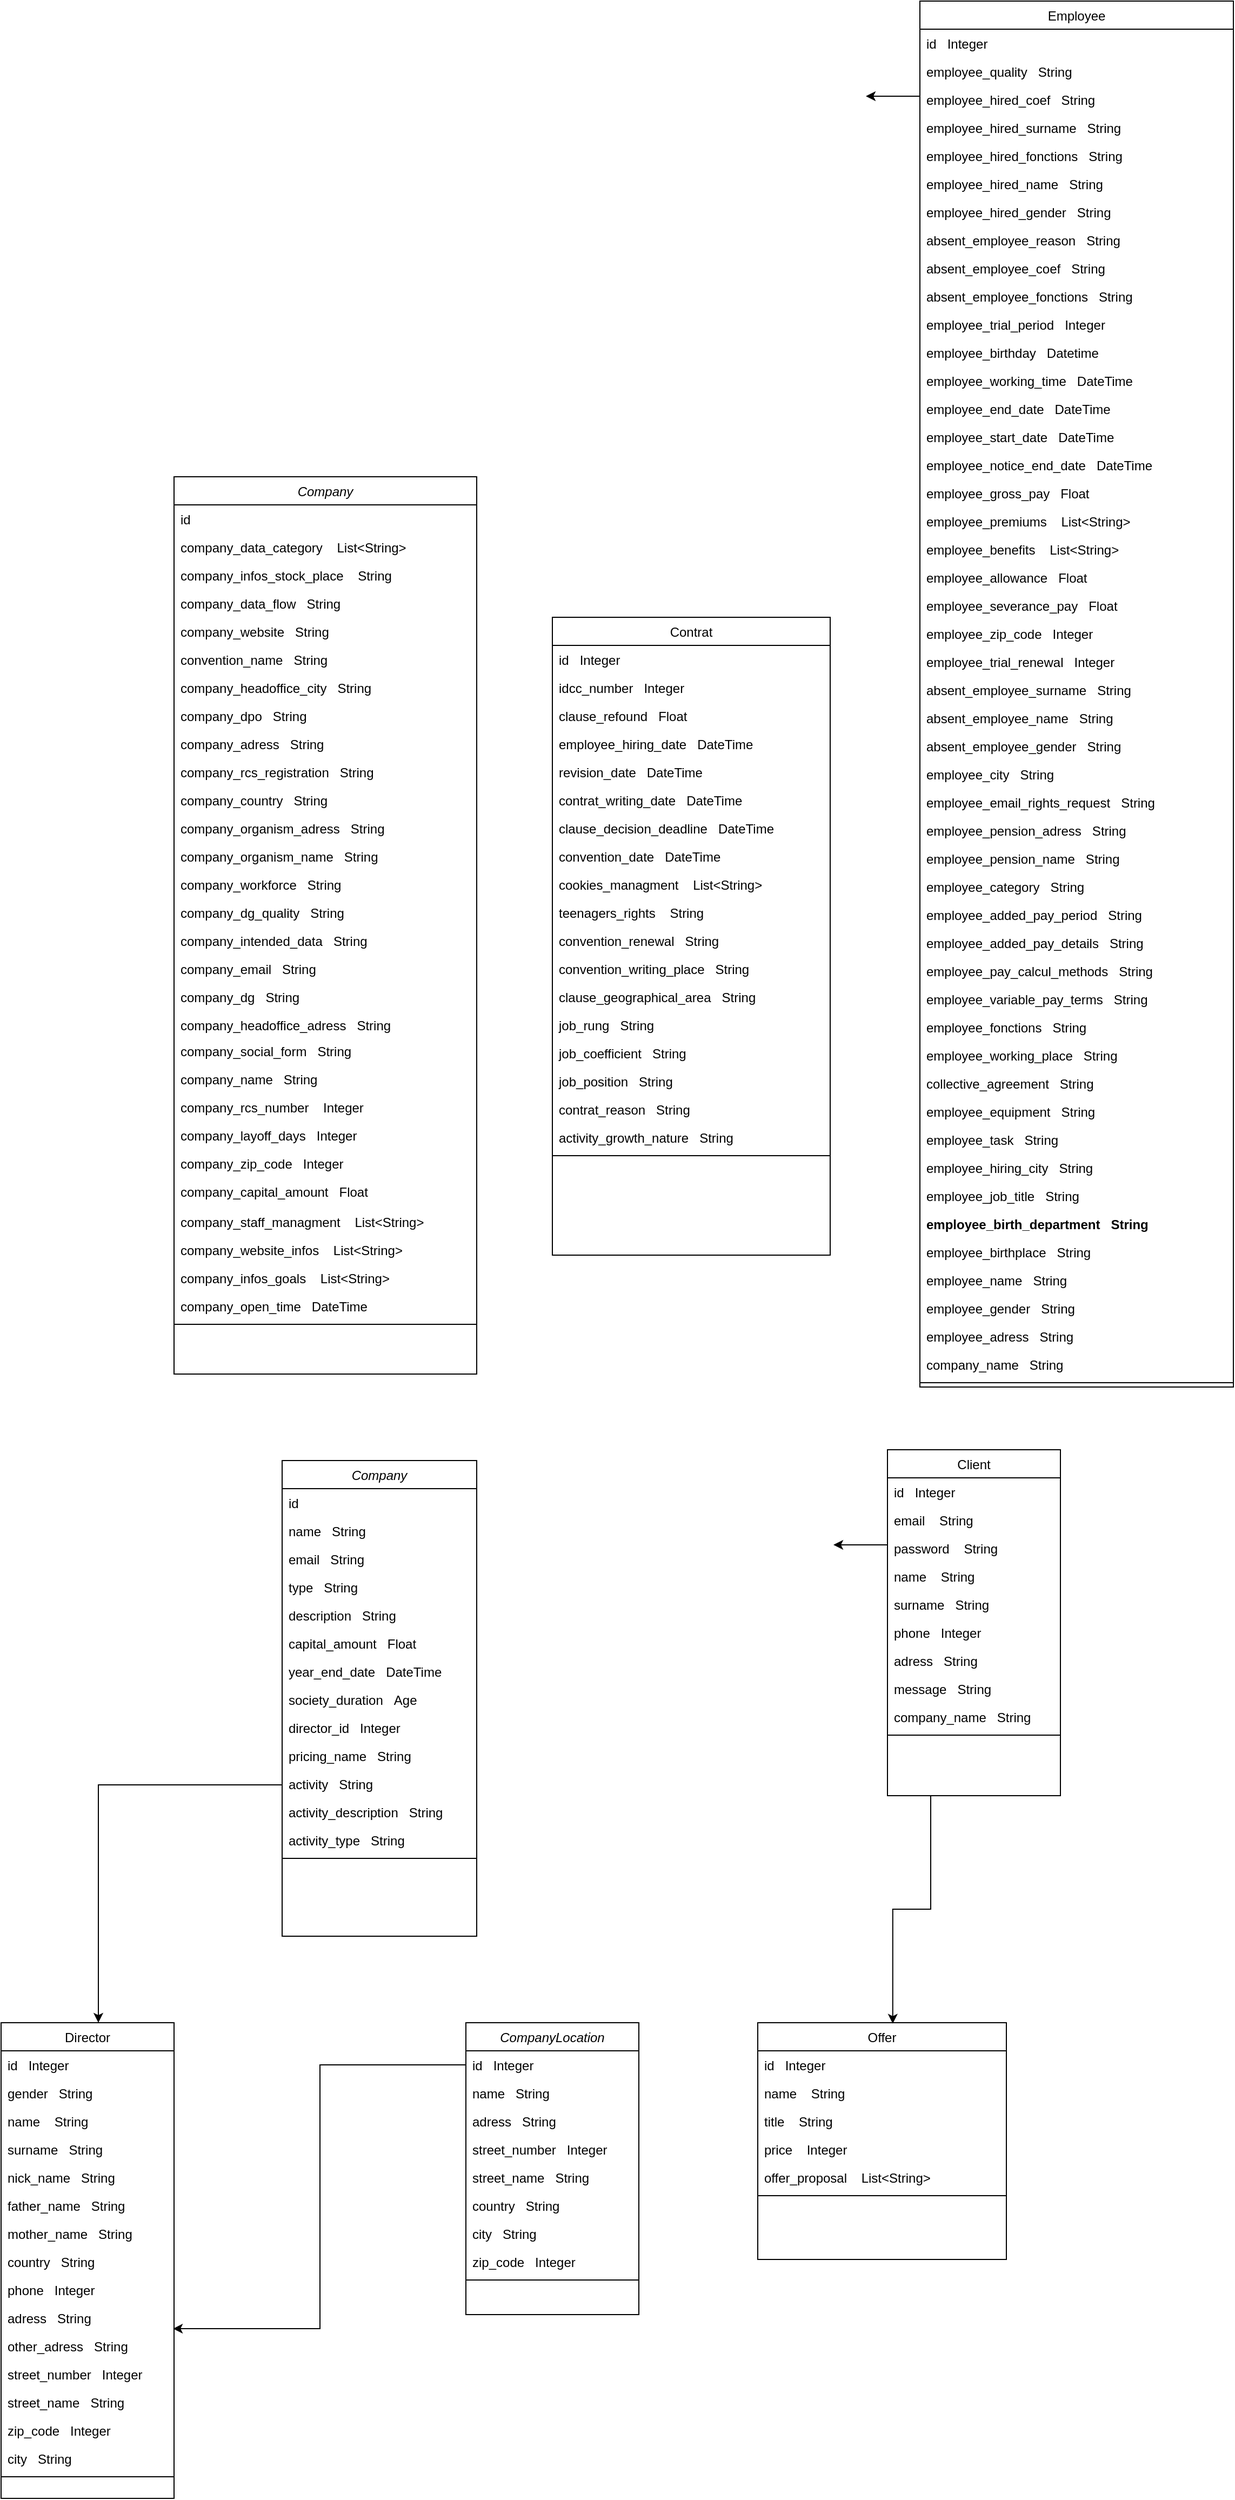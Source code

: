 <mxfile version="21.5.0" type="github">
  <diagram id="C5RBs43oDa-KdzZeNtuy" name="Page-1">
    <mxGraphModel dx="1195" dy="2921" grid="1" gridSize="10" guides="1" tooltips="1" connect="1" arrows="1" fold="1" page="1" pageScale="1" pageWidth="827" pageHeight="1169" math="0" shadow="0">
      <root>
        <mxCell id="WIyWlLk6GJQsqaUBKTNV-0" />
        <mxCell id="WIyWlLk6GJQsqaUBKTNV-1" parent="WIyWlLk6GJQsqaUBKTNV-0" />
        <mxCell id="Q6SaiGtCZaNp9TXGjLjc-2" style="edgeStyle=orthogonalEdgeStyle;rounded=0;orthogonalLoop=1;jettySize=auto;html=1;entryX=0.675;entryY=0;entryDx=0;entryDy=0;entryPerimeter=0;exitX=0;exitY=0.269;exitDx=0;exitDy=0;exitPerimeter=0;" edge="1" parent="WIyWlLk6GJQsqaUBKTNV-1" source="3_JIYGMOuchRpUuccZof-4">
          <mxGeometry relative="1" as="geometry">
            <mxPoint x="310" y="383" as="sourcePoint" />
            <mxPoint x="150" y="530" as="targetPoint" />
            <Array as="points">
              <mxPoint x="310" y="310" />
              <mxPoint x="151" y="310" />
            </Array>
          </mxGeometry>
        </mxCell>
        <mxCell id="zkfFHV4jXpPFQw0GAbJ--0" value="Company" style="swimlane;fontStyle=2;align=center;verticalAlign=top;childLayout=stackLayout;horizontal=1;startSize=26;horizontalStack=0;resizeParent=1;resizeLast=0;collapsible=1;marginBottom=0;rounded=0;shadow=0;strokeWidth=1;" parent="WIyWlLk6GJQsqaUBKTNV-1" vertex="1">
          <mxGeometry x="320" y="10" width="180" height="440" as="geometry">
            <mxRectangle x="230" y="140" width="160" height="26" as="alternateBounds" />
          </mxGeometry>
        </mxCell>
        <mxCell id="zkfFHV4jXpPFQw0GAbJ--1" value="id" style="text;align=left;verticalAlign=top;spacingLeft=4;spacingRight=4;overflow=hidden;rotatable=0;points=[[0,0.5],[1,0.5]];portConstraint=eastwest;" parent="zkfFHV4jXpPFQw0GAbJ--0" vertex="1">
          <mxGeometry y="26" width="180" height="26" as="geometry" />
        </mxCell>
        <mxCell id="3_JIYGMOuchRpUuccZof-3" value="name   String" style="text;align=left;verticalAlign=top;spacingLeft=4;spacingRight=4;overflow=hidden;rotatable=0;points=[[0,0.5],[1,0.5]];portConstraint=eastwest;" parent="zkfFHV4jXpPFQw0GAbJ--0" vertex="1">
          <mxGeometry y="52" width="180" height="26" as="geometry" />
        </mxCell>
        <mxCell id="zkfFHV4jXpPFQw0GAbJ--3" value="email   String" style="text;align=left;verticalAlign=top;spacingLeft=4;spacingRight=4;overflow=hidden;rotatable=0;points=[[0,0.5],[1,0.5]];portConstraint=eastwest;rounded=0;shadow=0;html=0;" parent="zkfFHV4jXpPFQw0GAbJ--0" vertex="1">
          <mxGeometry y="78" width="180" height="26" as="geometry" />
        </mxCell>
        <mxCell id="3_JIYGMOuchRpUuccZof-130" value="type   String" style="text;align=left;verticalAlign=top;spacingLeft=4;spacingRight=4;overflow=hidden;rotatable=0;points=[[0,0.5],[1,0.5]];portConstraint=eastwest;rounded=0;shadow=0;html=0;" parent="zkfFHV4jXpPFQw0GAbJ--0" vertex="1">
          <mxGeometry y="104" width="180" height="26" as="geometry" />
        </mxCell>
        <mxCell id="3_JIYGMOuchRpUuccZof-131" value="description   String" style="text;align=left;verticalAlign=top;spacingLeft=4;spacingRight=4;overflow=hidden;rotatable=0;points=[[0,0.5],[1,0.5]];portConstraint=eastwest;rounded=0;shadow=0;html=0;" parent="zkfFHV4jXpPFQw0GAbJ--0" vertex="1">
          <mxGeometry y="130" width="180" height="26" as="geometry" />
        </mxCell>
        <mxCell id="3_JIYGMOuchRpUuccZof-20" value="capital_amount   Float" style="text;align=left;verticalAlign=top;spacingLeft=4;spacingRight=4;overflow=hidden;rotatable=0;points=[[0,0.5],[1,0.5]];portConstraint=eastwest;rounded=0;shadow=0;html=0;" parent="zkfFHV4jXpPFQw0GAbJ--0" vertex="1">
          <mxGeometry y="156" width="180" height="26" as="geometry" />
        </mxCell>
        <mxCell id="3_JIYGMOuchRpUuccZof-90" value="year_end_date   DateTime" style="text;align=left;verticalAlign=top;spacingLeft=4;spacingRight=4;overflow=hidden;rotatable=0;points=[[0,0.5],[1,0.5]];portConstraint=eastwest;rounded=0;shadow=0;html=0;" parent="zkfFHV4jXpPFQw0GAbJ--0" vertex="1">
          <mxGeometry y="182" width="180" height="26" as="geometry" />
        </mxCell>
        <mxCell id="3_JIYGMOuchRpUuccZof-138" value="society_duration   Age" style="text;align=left;verticalAlign=top;spacingLeft=4;spacingRight=4;overflow=hidden;rotatable=0;points=[[0,0.5],[1,0.5]];portConstraint=eastwest;rounded=0;shadow=0;html=0;" parent="zkfFHV4jXpPFQw0GAbJ--0" vertex="1">
          <mxGeometry y="208" width="180" height="26" as="geometry" />
        </mxCell>
        <mxCell id="3_JIYGMOuchRpUuccZof-91" value="director_id   Integer" style="text;align=left;verticalAlign=top;spacingLeft=4;spacingRight=4;overflow=hidden;rotatable=0;points=[[0,0.5],[1,0.5]];portConstraint=eastwest;rounded=0;shadow=0;html=0;" parent="zkfFHV4jXpPFQw0GAbJ--0" vertex="1">
          <mxGeometry y="234" width="180" height="26" as="geometry" />
        </mxCell>
        <mxCell id="3_JIYGMOuchRpUuccZof-140" value="pricing_name   String" style="text;align=left;verticalAlign=top;spacingLeft=4;spacingRight=4;overflow=hidden;rotatable=0;points=[[0,0.5],[1,0.5]];portConstraint=eastwest;rounded=0;shadow=0;html=0;" parent="zkfFHV4jXpPFQw0GAbJ--0" vertex="1">
          <mxGeometry y="260" width="180" height="26" as="geometry" />
        </mxCell>
        <mxCell id="zkfFHV4jXpPFQw0GAbJ--2" value="activity   String" style="text;align=left;verticalAlign=top;spacingLeft=4;spacingRight=4;overflow=hidden;rotatable=0;points=[[0,0.5],[1,0.5]];portConstraint=eastwest;rounded=0;shadow=0;html=0;" parent="zkfFHV4jXpPFQw0GAbJ--0" vertex="1">
          <mxGeometry y="286" width="180" height="26" as="geometry" />
        </mxCell>
        <mxCell id="3_JIYGMOuchRpUuccZof-5" value="activity_description   String" style="text;align=left;verticalAlign=top;spacingLeft=4;spacingRight=4;overflow=hidden;rotatable=0;points=[[0,0.5],[1,0.5]];portConstraint=eastwest;rounded=0;shadow=0;html=0;" parent="zkfFHV4jXpPFQw0GAbJ--0" vertex="1">
          <mxGeometry y="312" width="180" height="26" as="geometry" />
        </mxCell>
        <mxCell id="3_JIYGMOuchRpUuccZof-4" value="activity_type   String" style="text;align=left;verticalAlign=top;spacingLeft=4;spacingRight=4;overflow=hidden;rotatable=0;points=[[0,0.5],[1,0.5]];portConstraint=eastwest;rounded=0;shadow=0;html=0;" parent="zkfFHV4jXpPFQw0GAbJ--0" vertex="1">
          <mxGeometry y="338" width="180" height="26" as="geometry" />
        </mxCell>
        <mxCell id="zkfFHV4jXpPFQw0GAbJ--4" value="" style="line;html=1;strokeWidth=1;align=left;verticalAlign=middle;spacingTop=-1;spacingLeft=3;spacingRight=3;rotatable=0;labelPosition=right;points=[];portConstraint=eastwest;" parent="zkfFHV4jXpPFQw0GAbJ--0" vertex="1">
          <mxGeometry y="364" width="180" height="8" as="geometry" />
        </mxCell>
        <mxCell id="zkfFHV4jXpPFQw0GAbJ--6" value="Director" style="swimlane;fontStyle=0;align=center;verticalAlign=top;childLayout=stackLayout;horizontal=1;startSize=26;horizontalStack=0;resizeParent=1;resizeLast=0;collapsible=1;marginBottom=0;rounded=0;shadow=0;strokeWidth=1;" parent="WIyWlLk6GJQsqaUBKTNV-1" vertex="1">
          <mxGeometry x="60" y="530" width="160" height="440" as="geometry">
            <mxRectangle x="130" y="380" width="160" height="26" as="alternateBounds" />
          </mxGeometry>
        </mxCell>
        <mxCell id="zkfFHV4jXpPFQw0GAbJ--7" value="id   Integer" style="text;align=left;verticalAlign=top;spacingLeft=4;spacingRight=4;overflow=hidden;rotatable=0;points=[[0,0.5],[1,0.5]];portConstraint=eastwest;" parent="zkfFHV4jXpPFQw0GAbJ--6" vertex="1">
          <mxGeometry y="26" width="160" height="26" as="geometry" />
        </mxCell>
        <mxCell id="3_JIYGMOuchRpUuccZof-53" value="gender   String" style="text;align=left;verticalAlign=top;spacingLeft=4;spacingRight=4;overflow=hidden;rotatable=0;points=[[0,0.5],[1,0.5]];portConstraint=eastwest;" parent="zkfFHV4jXpPFQw0GAbJ--6" vertex="1">
          <mxGeometry y="52" width="160" height="26" as="geometry" />
        </mxCell>
        <mxCell id="zkfFHV4jXpPFQw0GAbJ--8" value="name    String" style="text;align=left;verticalAlign=top;spacingLeft=4;spacingRight=4;overflow=hidden;rotatable=0;points=[[0,0.5],[1,0.5]];portConstraint=eastwest;rounded=0;shadow=0;html=0;" parent="zkfFHV4jXpPFQw0GAbJ--6" vertex="1">
          <mxGeometry y="78" width="160" height="26" as="geometry" />
        </mxCell>
        <mxCell id="3_JIYGMOuchRpUuccZof-8" value="surname   String" style="text;align=left;verticalAlign=top;spacingLeft=4;spacingRight=4;overflow=hidden;rotatable=0;points=[[0,0.5],[1,0.5]];portConstraint=eastwest;rounded=0;shadow=0;html=0;" parent="zkfFHV4jXpPFQw0GAbJ--6" vertex="1">
          <mxGeometry y="104" width="160" height="26" as="geometry" />
        </mxCell>
        <mxCell id="3_JIYGMOuchRpUuccZof-9" value="nick_name   String" style="text;align=left;verticalAlign=top;spacingLeft=4;spacingRight=4;overflow=hidden;rotatable=0;points=[[0,0.5],[1,0.5]];portConstraint=eastwest;rounded=0;shadow=0;html=0;" parent="zkfFHV4jXpPFQw0GAbJ--6" vertex="1">
          <mxGeometry y="130" width="160" height="26" as="geometry" />
        </mxCell>
        <mxCell id="3_JIYGMOuchRpUuccZof-10" value="father_name   String" style="text;align=left;verticalAlign=top;spacingLeft=4;spacingRight=4;overflow=hidden;rotatable=0;points=[[0,0.5],[1,0.5]];portConstraint=eastwest;rounded=0;shadow=0;html=0;" parent="zkfFHV4jXpPFQw0GAbJ--6" vertex="1">
          <mxGeometry y="156" width="160" height="26" as="geometry" />
        </mxCell>
        <mxCell id="3_JIYGMOuchRpUuccZof-11" value="mother_name   String" style="text;align=left;verticalAlign=top;spacingLeft=4;spacingRight=4;overflow=hidden;rotatable=0;points=[[0,0.5],[1,0.5]];portConstraint=eastwest;rounded=0;shadow=0;html=0;" parent="zkfFHV4jXpPFQw0GAbJ--6" vertex="1">
          <mxGeometry y="182" width="160" height="26" as="geometry" />
        </mxCell>
        <mxCell id="3_JIYGMOuchRpUuccZof-13" value="country   String" style="text;align=left;verticalAlign=top;spacingLeft=4;spacingRight=4;overflow=hidden;rotatable=0;points=[[0,0.5],[1,0.5]];portConstraint=eastwest;rounded=0;shadow=0;html=0;" parent="zkfFHV4jXpPFQw0GAbJ--6" vertex="1">
          <mxGeometry y="208" width="160" height="26" as="geometry" />
        </mxCell>
        <mxCell id="3_JIYGMOuchRpUuccZof-109" value="phone   Integer" style="text;align=left;verticalAlign=top;spacingLeft=4;spacingRight=4;overflow=hidden;rotatable=0;points=[[0,0.5],[1,0.5]];portConstraint=eastwest;rounded=0;shadow=0;html=0;" parent="zkfFHV4jXpPFQw0GAbJ--6" vertex="1">
          <mxGeometry y="234" width="160" height="26" as="geometry" />
        </mxCell>
        <mxCell id="3_JIYGMOuchRpUuccZof-14" value="adress   String" style="text;align=left;verticalAlign=top;spacingLeft=4;spacingRight=4;overflow=hidden;rotatable=0;points=[[0,0.5],[1,0.5]];portConstraint=eastwest;rounded=0;shadow=0;html=0;" parent="zkfFHV4jXpPFQw0GAbJ--6" vertex="1">
          <mxGeometry y="260" width="160" height="26" as="geometry" />
        </mxCell>
        <mxCell id="3_JIYGMOuchRpUuccZof-15" value="other_adress   String" style="text;align=left;verticalAlign=top;spacingLeft=4;spacingRight=4;overflow=hidden;rotatable=0;points=[[0,0.5],[1,0.5]];portConstraint=eastwest;rounded=0;shadow=0;html=0;" parent="zkfFHV4jXpPFQw0GAbJ--6" vertex="1">
          <mxGeometry y="286" width="160" height="26" as="geometry" />
        </mxCell>
        <mxCell id="3_JIYGMOuchRpUuccZof-16" value="street_number   Integer" style="text;align=left;verticalAlign=top;spacingLeft=4;spacingRight=4;overflow=hidden;rotatable=0;points=[[0,0.5],[1,0.5]];portConstraint=eastwest;rounded=0;shadow=0;html=0;" parent="zkfFHV4jXpPFQw0GAbJ--6" vertex="1">
          <mxGeometry y="312" width="160" height="26" as="geometry" />
        </mxCell>
        <mxCell id="3_JIYGMOuchRpUuccZof-18" value="street_name   String" style="text;align=left;verticalAlign=top;spacingLeft=4;spacingRight=4;overflow=hidden;rotatable=0;points=[[0,0.5],[1,0.5]];portConstraint=eastwest;rounded=0;shadow=0;html=0;" parent="zkfFHV4jXpPFQw0GAbJ--6" vertex="1">
          <mxGeometry y="338" width="160" height="26" as="geometry" />
        </mxCell>
        <mxCell id="3_JIYGMOuchRpUuccZof-19" value="zip_code   Integer" style="text;align=left;verticalAlign=top;spacingLeft=4;spacingRight=4;overflow=hidden;rotatable=0;points=[[0,0.5],[1,0.5]];portConstraint=eastwest;rounded=0;shadow=0;html=0;" parent="zkfFHV4jXpPFQw0GAbJ--6" vertex="1">
          <mxGeometry y="364" width="160" height="26" as="geometry" />
        </mxCell>
        <mxCell id="3_JIYGMOuchRpUuccZof-17" value="city   String" style="text;align=left;verticalAlign=top;spacingLeft=4;spacingRight=4;overflow=hidden;rotatable=0;points=[[0,0.5],[1,0.5]];portConstraint=eastwest;rounded=0;shadow=0;html=0;" parent="zkfFHV4jXpPFQw0GAbJ--6" vertex="1">
          <mxGeometry y="390" width="160" height="26" as="geometry" />
        </mxCell>
        <mxCell id="zkfFHV4jXpPFQw0GAbJ--9" value="" style="line;html=1;strokeWidth=1;align=left;verticalAlign=middle;spacingTop=-1;spacingLeft=3;spacingRight=3;rotatable=0;labelPosition=right;points=[];portConstraint=eastwest;" parent="zkfFHV4jXpPFQw0GAbJ--6" vertex="1">
          <mxGeometry y="416" width="160" height="8" as="geometry" />
        </mxCell>
        <mxCell id="3_JIYGMOuchRpUuccZof-56" value="CompanyLocation" style="swimlane;fontStyle=2;align=center;verticalAlign=top;childLayout=stackLayout;horizontal=1;startSize=26;horizontalStack=0;resizeParent=1;resizeLast=0;collapsible=1;marginBottom=0;rounded=0;shadow=0;strokeWidth=1;" parent="WIyWlLk6GJQsqaUBKTNV-1" vertex="1">
          <mxGeometry x="490" y="530" width="160" height="270" as="geometry">
            <mxRectangle x="230" y="140" width="160" height="26" as="alternateBounds" />
          </mxGeometry>
        </mxCell>
        <mxCell id="3_JIYGMOuchRpUuccZof-57" value="id   Integer" style="text;align=left;verticalAlign=top;spacingLeft=4;spacingRight=4;overflow=hidden;rotatable=0;points=[[0,0.5],[1,0.5]];portConstraint=eastwest;" parent="3_JIYGMOuchRpUuccZof-56" vertex="1">
          <mxGeometry y="26" width="160" height="26" as="geometry" />
        </mxCell>
        <mxCell id="3_JIYGMOuchRpUuccZof-58" value="name   String" style="text;align=left;verticalAlign=top;spacingLeft=4;spacingRight=4;overflow=hidden;rotatable=0;points=[[0,0.5],[1,0.5]];portConstraint=eastwest;" parent="3_JIYGMOuchRpUuccZof-56" vertex="1">
          <mxGeometry y="52" width="160" height="26" as="geometry" />
        </mxCell>
        <mxCell id="3_JIYGMOuchRpUuccZof-59" value="adress   String" style="text;align=left;verticalAlign=top;spacingLeft=4;spacingRight=4;overflow=hidden;rotatable=0;points=[[0,0.5],[1,0.5]];portConstraint=eastwest;rounded=0;shadow=0;html=0;" parent="3_JIYGMOuchRpUuccZof-56" vertex="1">
          <mxGeometry y="78" width="160" height="26" as="geometry" />
        </mxCell>
        <mxCell id="3_JIYGMOuchRpUuccZof-84" value="street_number   Integer" style="text;align=left;verticalAlign=top;spacingLeft=4;spacingRight=4;overflow=hidden;rotatable=0;points=[[0,0.5],[1,0.5]];portConstraint=eastwest;rounded=0;shadow=0;html=0;" parent="3_JIYGMOuchRpUuccZof-56" vertex="1">
          <mxGeometry y="104" width="160" height="26" as="geometry" />
        </mxCell>
        <mxCell id="3_JIYGMOuchRpUuccZof-85" value="street_name   String" style="text;align=left;verticalAlign=top;spacingLeft=4;spacingRight=4;overflow=hidden;rotatable=0;points=[[0,0.5],[1,0.5]];portConstraint=eastwest;rounded=0;shadow=0;html=0;" parent="3_JIYGMOuchRpUuccZof-56" vertex="1">
          <mxGeometry y="130" width="160" height="26" as="geometry" />
        </mxCell>
        <mxCell id="3_JIYGMOuchRpUuccZof-82" value="country   String" style="text;align=left;verticalAlign=top;spacingLeft=4;spacingRight=4;overflow=hidden;rotatable=0;points=[[0,0.5],[1,0.5]];portConstraint=eastwest;" parent="3_JIYGMOuchRpUuccZof-56" vertex="1">
          <mxGeometry y="156" width="160" height="26" as="geometry" />
        </mxCell>
        <mxCell id="3_JIYGMOuchRpUuccZof-87" value="city   String" style="text;align=left;verticalAlign=top;spacingLeft=4;spacingRight=4;overflow=hidden;rotatable=0;points=[[0,0.5],[1,0.5]];portConstraint=eastwest;" parent="3_JIYGMOuchRpUuccZof-56" vertex="1">
          <mxGeometry y="182" width="160" height="26" as="geometry" />
        </mxCell>
        <mxCell id="3_JIYGMOuchRpUuccZof-86" value="zip_code   Integer" style="text;align=left;verticalAlign=top;spacingLeft=4;spacingRight=4;overflow=hidden;rotatable=0;points=[[0,0.5],[1,0.5]];portConstraint=eastwest;rounded=0;shadow=0;html=0;" parent="3_JIYGMOuchRpUuccZof-56" vertex="1">
          <mxGeometry y="208" width="160" height="26" as="geometry" />
        </mxCell>
        <mxCell id="3_JIYGMOuchRpUuccZof-60" value="" style="line;html=1;strokeWidth=1;align=left;verticalAlign=middle;spacingTop=-1;spacingLeft=3;spacingRight=3;rotatable=0;labelPosition=right;points=[];portConstraint=eastwest;" parent="3_JIYGMOuchRpUuccZof-56" vertex="1">
          <mxGeometry y="234" width="160" height="8" as="geometry" />
        </mxCell>
        <mxCell id="3_JIYGMOuchRpUuccZof-92" value="Offer" style="swimlane;fontStyle=0;align=center;verticalAlign=top;childLayout=stackLayout;horizontal=1;startSize=26;horizontalStack=0;resizeParent=1;resizeLast=0;collapsible=1;marginBottom=0;rounded=0;shadow=0;strokeWidth=1;" parent="WIyWlLk6GJQsqaUBKTNV-1" vertex="1">
          <mxGeometry x="760" y="530" width="230" height="219" as="geometry">
            <mxRectangle x="630" y="30" width="160" height="26" as="alternateBounds" />
          </mxGeometry>
        </mxCell>
        <mxCell id="3_JIYGMOuchRpUuccZof-93" value="id   Integer" style="text;align=left;verticalAlign=top;spacingLeft=4;spacingRight=4;overflow=hidden;rotatable=0;points=[[0,0.5],[1,0.5]];portConstraint=eastwest;" parent="3_JIYGMOuchRpUuccZof-92" vertex="1">
          <mxGeometry y="26" width="230" height="26" as="geometry" />
        </mxCell>
        <mxCell id="3_JIYGMOuchRpUuccZof-129" value="name    String" style="text;align=left;verticalAlign=top;spacingLeft=4;spacingRight=4;overflow=hidden;rotatable=0;points=[[0,0.5],[1,0.5]];portConstraint=eastwest;rounded=0;shadow=0;html=0;" parent="3_JIYGMOuchRpUuccZof-92" vertex="1">
          <mxGeometry y="52" width="230" height="26" as="geometry" />
        </mxCell>
        <mxCell id="3_JIYGMOuchRpUuccZof-94" value="title    String" style="text;align=left;verticalAlign=top;spacingLeft=4;spacingRight=4;overflow=hidden;rotatable=0;points=[[0,0.5],[1,0.5]];portConstraint=eastwest;rounded=0;shadow=0;html=0;" parent="3_JIYGMOuchRpUuccZof-92" vertex="1">
          <mxGeometry y="78" width="230" height="26" as="geometry" />
        </mxCell>
        <mxCell id="3_JIYGMOuchRpUuccZof-95" value="price    Integer" style="text;align=left;verticalAlign=top;spacingLeft=4;spacingRight=4;overflow=hidden;rotatable=0;points=[[0,0.5],[1,0.5]];portConstraint=eastwest;rounded=0;shadow=0;html=0;" parent="3_JIYGMOuchRpUuccZof-92" vertex="1">
          <mxGeometry y="104" width="230" height="26" as="geometry" />
        </mxCell>
        <mxCell id="3_JIYGMOuchRpUuccZof-96" value="offer_proposal    List&lt;String&gt;" style="text;align=left;verticalAlign=top;spacingLeft=4;spacingRight=4;overflow=hidden;rotatable=0;points=[[0,0.5],[1,0.5]];portConstraint=eastwest;rounded=0;shadow=0;html=0;" parent="3_JIYGMOuchRpUuccZof-92" vertex="1">
          <mxGeometry y="130" width="230" height="26" as="geometry" />
        </mxCell>
        <mxCell id="3_JIYGMOuchRpUuccZof-97" value="" style="line;html=1;strokeWidth=1;align=left;verticalAlign=middle;spacingTop=-1;spacingLeft=3;spacingRight=3;rotatable=0;labelPosition=right;points=[];portConstraint=eastwest;" parent="3_JIYGMOuchRpUuccZof-92" vertex="1">
          <mxGeometry y="156" width="230" height="8" as="geometry" />
        </mxCell>
        <mxCell id="Q6SaiGtCZaNp9TXGjLjc-1" style="edgeStyle=orthogonalEdgeStyle;rounded=0;orthogonalLoop=1;jettySize=auto;html=1;exitX=0.25;exitY=1;exitDx=0;exitDy=0;entryX=0.543;entryY=0.004;entryDx=0;entryDy=0;entryPerimeter=0;" edge="1" parent="WIyWlLk6GJQsqaUBKTNV-1" source="3_JIYGMOuchRpUuccZof-100" target="3_JIYGMOuchRpUuccZof-92">
          <mxGeometry relative="1" as="geometry" />
        </mxCell>
        <mxCell id="3_JIYGMOuchRpUuccZof-100" value="Client" style="swimlane;fontStyle=0;align=center;verticalAlign=top;childLayout=stackLayout;horizontal=1;startSize=26;horizontalStack=0;resizeParent=1;resizeLast=0;collapsible=1;marginBottom=0;rounded=0;shadow=0;strokeWidth=1;" parent="WIyWlLk6GJQsqaUBKTNV-1" vertex="1">
          <mxGeometry x="880" width="160" height="320" as="geometry">
            <mxRectangle x="630" y="30" width="160" height="26" as="alternateBounds" />
          </mxGeometry>
        </mxCell>
        <mxCell id="3_JIYGMOuchRpUuccZof-101" value="id   Integer" style="text;align=left;verticalAlign=top;spacingLeft=4;spacingRight=4;overflow=hidden;rotatable=0;points=[[0,0.5],[1,0.5]];portConstraint=eastwest;" parent="3_JIYGMOuchRpUuccZof-100" vertex="1">
          <mxGeometry y="26" width="160" height="26" as="geometry" />
        </mxCell>
        <mxCell id="3_JIYGMOuchRpUuccZof-103" value="email    String" style="text;align=left;verticalAlign=top;spacingLeft=4;spacingRight=4;overflow=hidden;rotatable=0;points=[[0,0.5],[1,0.5]];portConstraint=eastwest;rounded=0;shadow=0;html=0;" parent="3_JIYGMOuchRpUuccZof-100" vertex="1">
          <mxGeometry y="52" width="160" height="26" as="geometry" />
        </mxCell>
        <mxCell id="3_JIYGMOuchRpUuccZof-127" style="edgeStyle=orthogonalEdgeStyle;rounded=0;orthogonalLoop=1;jettySize=auto;html=1;exitX=0;exitY=0.5;exitDx=0;exitDy=0;entryX=1;entryY=0.5;entryDx=0;entryDy=0;" parent="3_JIYGMOuchRpUuccZof-100" edge="1">
          <mxGeometry relative="1" as="geometry">
            <mxPoint y="85" as="sourcePoint" />
            <mxPoint x="-50" y="88" as="targetPoint" />
            <Array as="points">
              <mxPoint y="88" />
            </Array>
          </mxGeometry>
        </mxCell>
        <mxCell id="3_JIYGMOuchRpUuccZof-102" value="password    String" style="text;align=left;verticalAlign=top;spacingLeft=4;spacingRight=4;overflow=hidden;rotatable=0;points=[[0,0.5],[1,0.5]];portConstraint=eastwest;rounded=0;shadow=0;html=0;" parent="3_JIYGMOuchRpUuccZof-100" vertex="1">
          <mxGeometry y="78" width="160" height="26" as="geometry" />
        </mxCell>
        <mxCell id="3_JIYGMOuchRpUuccZof-110" value="name    String" style="text;align=left;verticalAlign=top;spacingLeft=4;spacingRight=4;overflow=hidden;rotatable=0;points=[[0,0.5],[1,0.5]];portConstraint=eastwest;rounded=0;shadow=0;html=0;" parent="3_JIYGMOuchRpUuccZof-100" vertex="1">
          <mxGeometry y="104" width="160" height="26" as="geometry" />
        </mxCell>
        <mxCell id="3_JIYGMOuchRpUuccZof-116" value="surname   String" style="text;align=left;verticalAlign=top;spacingLeft=4;spacingRight=4;overflow=hidden;rotatable=0;points=[[0,0.5],[1,0.5]];portConstraint=eastwest;rounded=0;shadow=0;html=0;" parent="3_JIYGMOuchRpUuccZof-100" vertex="1">
          <mxGeometry y="130" width="160" height="26" as="geometry" />
        </mxCell>
        <mxCell id="3_JIYGMOuchRpUuccZof-112" value="phone   Integer" style="text;align=left;verticalAlign=top;spacingLeft=4;spacingRight=4;overflow=hidden;rotatable=0;points=[[0,0.5],[1,0.5]];portConstraint=eastwest;rounded=0;shadow=0;html=0;" parent="3_JIYGMOuchRpUuccZof-100" vertex="1">
          <mxGeometry y="156" width="160" height="26" as="geometry" />
        </mxCell>
        <mxCell id="3_JIYGMOuchRpUuccZof-113" value="adress   String" style="text;align=left;verticalAlign=top;spacingLeft=4;spacingRight=4;overflow=hidden;rotatable=0;points=[[0,0.5],[1,0.5]];portConstraint=eastwest;rounded=0;shadow=0;html=0;" parent="3_JIYGMOuchRpUuccZof-100" vertex="1">
          <mxGeometry y="182" width="160" height="26" as="geometry" />
        </mxCell>
        <mxCell id="3_JIYGMOuchRpUuccZof-115" value="message   String" style="text;align=left;verticalAlign=top;spacingLeft=4;spacingRight=4;overflow=hidden;rotatable=0;points=[[0,0.5],[1,0.5]];portConstraint=eastwest;rounded=0;shadow=0;html=0;" parent="3_JIYGMOuchRpUuccZof-100" vertex="1">
          <mxGeometry y="208" width="160" height="26" as="geometry" />
        </mxCell>
        <mxCell id="3_JIYGMOuchRpUuccZof-114" value="company_name   String" style="text;align=left;verticalAlign=top;spacingLeft=4;spacingRight=4;overflow=hidden;rotatable=0;points=[[0,0.5],[1,0.5]];portConstraint=eastwest;rounded=0;shadow=0;html=0;" parent="3_JIYGMOuchRpUuccZof-100" vertex="1">
          <mxGeometry y="234" width="160" height="26" as="geometry" />
        </mxCell>
        <mxCell id="3_JIYGMOuchRpUuccZof-105" value="" style="line;html=1;strokeWidth=1;align=left;verticalAlign=middle;spacingTop=-1;spacingLeft=3;spacingRight=3;rotatable=0;labelPosition=right;points=[];portConstraint=eastwest;" parent="3_JIYGMOuchRpUuccZof-100" vertex="1">
          <mxGeometry y="260" width="160" height="8" as="geometry" />
        </mxCell>
        <mxCell id="3_JIYGMOuchRpUuccZof-132" value="Contrat" style="swimlane;fontStyle=0;align=center;verticalAlign=top;childLayout=stackLayout;horizontal=1;startSize=26;horizontalStack=0;resizeParent=1;resizeLast=0;collapsible=1;marginBottom=0;rounded=0;shadow=0;strokeWidth=1;" parent="WIyWlLk6GJQsqaUBKTNV-1" vertex="1">
          <mxGeometry x="570" y="-770" width="257" height="590" as="geometry">
            <mxRectangle x="630" y="30" width="160" height="26" as="alternateBounds" />
          </mxGeometry>
        </mxCell>
        <mxCell id="3_JIYGMOuchRpUuccZof-133" value="id   Integer" style="text;align=left;verticalAlign=top;spacingLeft=4;spacingRight=4;overflow=hidden;rotatable=0;points=[[0,0.5],[1,0.5]];portConstraint=eastwest;" parent="3_JIYGMOuchRpUuccZof-132" vertex="1">
          <mxGeometry y="26" width="257" height="26" as="geometry" />
        </mxCell>
        <mxCell id="3_JIYGMOuchRpUuccZof-166" value="idcc_number   Integer" style="text;align=left;verticalAlign=top;spacingLeft=4;spacingRight=4;overflow=hidden;rotatable=0;points=[[0,0.5],[1,0.5]];portConstraint=eastwest;rounded=0;shadow=0;html=0;" parent="3_JIYGMOuchRpUuccZof-132" vertex="1">
          <mxGeometry y="52" width="257" height="26" as="geometry" />
        </mxCell>
        <mxCell id="3_JIYGMOuchRpUuccZof-212" value="clause_refound   Float" style="text;align=left;verticalAlign=top;spacingLeft=4;spacingRight=4;overflow=hidden;rotatable=0;points=[[0,0.5],[1,0.5]];portConstraint=eastwest;rounded=0;shadow=0;html=0;" parent="3_JIYGMOuchRpUuccZof-132" vertex="1">
          <mxGeometry y="78" width="257" height="26" as="geometry" />
        </mxCell>
        <mxCell id="3_JIYGMOuchRpUuccZof-170" value="employee_hiring_date   DateTime&#xa;    &#xa;" style="text;align=left;verticalAlign=top;spacingLeft=4;spacingRight=4;overflow=hidden;rotatable=0;points=[[0,0.5],[1,0.5]];portConstraint=eastwest;rounded=0;shadow=0;html=0;" parent="3_JIYGMOuchRpUuccZof-132" vertex="1">
          <mxGeometry y="104" width="257" height="26" as="geometry" />
        </mxCell>
        <mxCell id="3_JIYGMOuchRpUuccZof-222" value="revision_date   DateTime" style="text;align=left;verticalAlign=top;spacingLeft=4;spacingRight=4;overflow=hidden;rotatable=0;points=[[0,0.5],[1,0.5]];portConstraint=eastwest;rounded=0;shadow=0;html=0;" parent="3_JIYGMOuchRpUuccZof-132" vertex="1">
          <mxGeometry y="130" width="257" height="26" as="geometry" />
        </mxCell>
        <mxCell id="3_JIYGMOuchRpUuccZof-206" value="contrat_writing_date   DateTime" style="text;align=left;verticalAlign=top;spacingLeft=4;spacingRight=4;overflow=hidden;rotatable=0;points=[[0,0.5],[1,0.5]];portConstraint=eastwest;rounded=0;shadow=0;html=0;" parent="3_JIYGMOuchRpUuccZof-132" vertex="1">
          <mxGeometry y="156" width="257" height="26" as="geometry" />
        </mxCell>
        <mxCell id="3_JIYGMOuchRpUuccZof-211" value="clause_decision_deadline   DateTime" style="text;align=left;verticalAlign=top;spacingLeft=4;spacingRight=4;overflow=hidden;rotatable=0;points=[[0,0.5],[1,0.5]];portConstraint=eastwest;rounded=0;shadow=0;html=0;" parent="3_JIYGMOuchRpUuccZof-132" vertex="1">
          <mxGeometry y="182" width="257" height="26" as="geometry" />
        </mxCell>
        <mxCell id="3_JIYGMOuchRpUuccZof-205" value="convention_date   DateTime" style="text;align=left;verticalAlign=top;spacingLeft=4;spacingRight=4;overflow=hidden;rotatable=0;points=[[0,0.5],[1,0.5]];portConstraint=eastwest;rounded=0;shadow=0;html=0;" parent="3_JIYGMOuchRpUuccZof-132" vertex="1">
          <mxGeometry y="208" width="257" height="26" as="geometry" />
        </mxCell>
        <mxCell id="3_JIYGMOuchRpUuccZof-241" value="cookies_managment    List&lt;String&gt;" style="text;align=left;verticalAlign=top;spacingLeft=4;spacingRight=4;overflow=hidden;rotatable=0;points=[[0,0.5],[1,0.5]];portConstraint=eastwest;rounded=0;shadow=0;html=0;" parent="3_JIYGMOuchRpUuccZof-132" vertex="1">
          <mxGeometry y="234" width="257" height="26" as="geometry" />
        </mxCell>
        <mxCell id="3_JIYGMOuchRpUuccZof-239" value="teenagers_rights    String" style="text;align=left;verticalAlign=top;spacingLeft=4;spacingRight=4;overflow=hidden;rotatable=0;points=[[0,0.5],[1,0.5]];portConstraint=eastwest;rounded=0;shadow=0;html=0;" parent="3_JIYGMOuchRpUuccZof-132" vertex="1">
          <mxGeometry y="260" width="257" height="26" as="geometry" />
        </mxCell>
        <mxCell id="3_JIYGMOuchRpUuccZof-203" value="convention_renewal   String" style="text;align=left;verticalAlign=top;spacingLeft=4;spacingRight=4;overflow=hidden;rotatable=0;points=[[0,0.5],[1,0.5]];portConstraint=eastwest;rounded=0;shadow=0;html=0;" parent="3_JIYGMOuchRpUuccZof-132" vertex="1">
          <mxGeometry y="286" width="257" height="26" as="geometry" />
        </mxCell>
        <mxCell id="3_JIYGMOuchRpUuccZof-207" value="convention_writing_place   String" style="text;align=left;verticalAlign=top;spacingLeft=4;spacingRight=4;overflow=hidden;rotatable=0;points=[[0,0.5],[1,0.5]];portConstraint=eastwest;rounded=0;shadow=0;html=0;" parent="3_JIYGMOuchRpUuccZof-132" vertex="1">
          <mxGeometry y="312" width="257" height="26" as="geometry" />
        </mxCell>
        <mxCell id="3_JIYGMOuchRpUuccZof-209" value="clause_geographical_area   String" style="text;align=left;verticalAlign=top;spacingLeft=4;spacingRight=4;overflow=hidden;rotatable=0;points=[[0,0.5],[1,0.5]];portConstraint=eastwest;rounded=0;shadow=0;html=0;" parent="3_JIYGMOuchRpUuccZof-132" vertex="1">
          <mxGeometry y="338" width="257" height="26" as="geometry" />
        </mxCell>
        <mxCell id="3_JIYGMOuchRpUuccZof-173" value="job_rung   String" style="text;align=left;verticalAlign=top;spacingLeft=4;spacingRight=4;overflow=hidden;rotatable=0;points=[[0,0.5],[1,0.5]];portConstraint=eastwest;rounded=0;shadow=0;html=0;" parent="3_JIYGMOuchRpUuccZof-132" vertex="1">
          <mxGeometry y="364" width="257" height="26" as="geometry" />
        </mxCell>
        <mxCell id="Q6SaiGtCZaNp9TXGjLjc-7" value="job_coefficient   String" style="text;align=left;verticalAlign=top;spacingLeft=4;spacingRight=4;overflow=hidden;rotatable=0;points=[[0,0.5],[1,0.5]];portConstraint=eastwest;rounded=0;shadow=0;html=0;" vertex="1" parent="3_JIYGMOuchRpUuccZof-132">
          <mxGeometry y="390" width="257" height="26" as="geometry" />
        </mxCell>
        <mxCell id="3_JIYGMOuchRpUuccZof-174" value="job_position   String" style="text;align=left;verticalAlign=top;spacingLeft=4;spacingRight=4;overflow=hidden;rotatable=0;points=[[0,0.5],[1,0.5]];portConstraint=eastwest;rounded=0;shadow=0;html=0;" parent="3_JIYGMOuchRpUuccZof-132" vertex="1">
          <mxGeometry y="416" width="257" height="26" as="geometry" />
        </mxCell>
        <mxCell id="3_JIYGMOuchRpUuccZof-251" value="contrat_reason   String" style="text;align=left;verticalAlign=top;spacingLeft=4;spacingRight=4;overflow=hidden;rotatable=0;points=[[0,0.5],[1,0.5]];portConstraint=eastwest;rounded=0;shadow=0;html=0;" parent="3_JIYGMOuchRpUuccZof-132" vertex="1">
          <mxGeometry y="442" width="257" height="26" as="geometry" />
        </mxCell>
        <mxCell id="3_JIYGMOuchRpUuccZof-261" value="activity_growth_nature   String" style="text;align=left;verticalAlign=top;spacingLeft=4;spacingRight=4;overflow=hidden;rotatable=0;points=[[0,0.5],[1,0.5]];portConstraint=eastwest;rounded=0;shadow=0;html=0;" parent="3_JIYGMOuchRpUuccZof-132" vertex="1">
          <mxGeometry y="468" width="257" height="26" as="geometry" />
        </mxCell>
        <mxCell id="3_JIYGMOuchRpUuccZof-137" value="" style="line;html=1;strokeWidth=1;align=left;verticalAlign=middle;spacingTop=-1;spacingLeft=3;spacingRight=3;rotatable=0;labelPosition=right;points=[];portConstraint=eastwest;" parent="3_JIYGMOuchRpUuccZof-132" vertex="1">
          <mxGeometry y="494" width="257" height="8" as="geometry" />
        </mxCell>
        <mxCell id="Q6SaiGtCZaNp9TXGjLjc-3" style="edgeStyle=orthogonalEdgeStyle;rounded=0;orthogonalLoop=1;jettySize=auto;html=1;exitX=0;exitY=0.5;exitDx=0;exitDy=0;entryX=0.994;entryY=-0.115;entryDx=0;entryDy=0;entryPerimeter=0;" edge="1" parent="WIyWlLk6GJQsqaUBKTNV-1" source="3_JIYGMOuchRpUuccZof-57" target="3_JIYGMOuchRpUuccZof-15">
          <mxGeometry relative="1" as="geometry">
            <mxPoint x="580" y="770" as="targetPoint" />
          </mxGeometry>
        </mxCell>
        <mxCell id="Q6SaiGtCZaNp9TXGjLjc-19" value="Employee" style="swimlane;fontStyle=0;align=center;verticalAlign=top;childLayout=stackLayout;horizontal=1;startSize=26;horizontalStack=0;resizeParent=1;resizeLast=0;collapsible=1;marginBottom=0;rounded=0;shadow=0;strokeWidth=1;" vertex="1" parent="WIyWlLk6GJQsqaUBKTNV-1">
          <mxGeometry x="910" y="-1340" width="290" height="1282" as="geometry">
            <mxRectangle x="630" y="30" width="160" height="26" as="alternateBounds" />
          </mxGeometry>
        </mxCell>
        <mxCell id="Q6SaiGtCZaNp9TXGjLjc-20" value="id   Integer" style="text;align=left;verticalAlign=top;spacingLeft=4;spacingRight=4;overflow=hidden;rotatable=0;points=[[0,0.5],[1,0.5]];portConstraint=eastwest;" vertex="1" parent="Q6SaiGtCZaNp9TXGjLjc-19">
          <mxGeometry y="26" width="290" height="26" as="geometry" />
        </mxCell>
        <mxCell id="Q6SaiGtCZaNp9TXGjLjc-22" style="edgeStyle=orthogonalEdgeStyle;rounded=0;orthogonalLoop=1;jettySize=auto;html=1;exitX=0;exitY=0.5;exitDx=0;exitDy=0;entryX=1;entryY=0.5;entryDx=0;entryDy=0;" edge="1" parent="Q6SaiGtCZaNp9TXGjLjc-19">
          <mxGeometry relative="1" as="geometry">
            <mxPoint y="85" as="sourcePoint" />
            <mxPoint x="-50" y="88" as="targetPoint" />
            <Array as="points">
              <mxPoint y="88" />
            </Array>
          </mxGeometry>
        </mxCell>
        <mxCell id="3_JIYGMOuchRpUuccZof-156" value="employee_quality   String" style="text;align=left;verticalAlign=top;spacingLeft=4;spacingRight=4;overflow=hidden;rotatable=0;points=[[0,0.5],[1,0.5]];portConstraint=eastwest;rounded=0;shadow=0;html=0;" parent="Q6SaiGtCZaNp9TXGjLjc-19" vertex="1">
          <mxGeometry y="52" width="290" height="26" as="geometry" />
        </mxCell>
        <mxCell id="3_JIYGMOuchRpUuccZof-266" value="employee_hired_coef   String" style="text;align=left;verticalAlign=top;spacingLeft=4;spacingRight=4;overflow=hidden;rotatable=0;points=[[0,0.5],[1,0.5]];portConstraint=eastwest;rounded=0;shadow=0;html=0;" parent="Q6SaiGtCZaNp9TXGjLjc-19" vertex="1">
          <mxGeometry y="78" width="290" height="26" as="geometry" />
        </mxCell>
        <mxCell id="3_JIYGMOuchRpUuccZof-264" value="employee_hired_surname   String" style="text;align=left;verticalAlign=top;spacingLeft=4;spacingRight=4;overflow=hidden;rotatable=0;points=[[0,0.5],[1,0.5]];portConstraint=eastwest;rounded=0;shadow=0;html=0;" parent="Q6SaiGtCZaNp9TXGjLjc-19" vertex="1">
          <mxGeometry y="104" width="290" height="26" as="geometry" />
        </mxCell>
        <mxCell id="3_JIYGMOuchRpUuccZof-265" value="employee_hired_fonctions   String" style="text;align=left;verticalAlign=top;spacingLeft=4;spacingRight=4;overflow=hidden;rotatable=0;points=[[0,0.5],[1,0.5]];portConstraint=eastwest;rounded=0;shadow=0;html=0;" parent="Q6SaiGtCZaNp9TXGjLjc-19" vertex="1">
          <mxGeometry y="130" width="290" height="26" as="geometry" />
        </mxCell>
        <mxCell id="3_JIYGMOuchRpUuccZof-263" value="employee_hired_name   String" style="text;align=left;verticalAlign=top;spacingLeft=4;spacingRight=4;overflow=hidden;rotatable=0;points=[[0,0.5],[1,0.5]];portConstraint=eastwest;rounded=0;shadow=0;html=0;" parent="Q6SaiGtCZaNp9TXGjLjc-19" vertex="1">
          <mxGeometry y="156" width="290" height="26" as="geometry" />
        </mxCell>
        <mxCell id="3_JIYGMOuchRpUuccZof-262" value="employee_hired_gender   String" style="text;align=left;verticalAlign=top;spacingLeft=4;spacingRight=4;overflow=hidden;rotatable=0;points=[[0,0.5],[1,0.5]];portConstraint=eastwest;rounded=0;shadow=0;html=0;" parent="Q6SaiGtCZaNp9TXGjLjc-19" vertex="1">
          <mxGeometry y="182" width="290" height="26" as="geometry" />
        </mxCell>
        <mxCell id="3_JIYGMOuchRpUuccZof-260" value="absent_employee_reason   String" style="text;align=left;verticalAlign=top;spacingLeft=4;spacingRight=4;overflow=hidden;rotatable=0;points=[[0,0.5],[1,0.5]];portConstraint=eastwest;rounded=0;shadow=0;html=0;" parent="Q6SaiGtCZaNp9TXGjLjc-19" vertex="1">
          <mxGeometry y="208" width="290" height="26" as="geometry" />
        </mxCell>
        <mxCell id="3_JIYGMOuchRpUuccZof-259" value="absent_employee_coef   String" style="text;align=left;verticalAlign=top;spacingLeft=4;spacingRight=4;overflow=hidden;rotatable=0;points=[[0,0.5],[1,0.5]];portConstraint=eastwest;rounded=0;shadow=0;html=0;" parent="Q6SaiGtCZaNp9TXGjLjc-19" vertex="1">
          <mxGeometry y="234" width="290" height="26" as="geometry" />
        </mxCell>
        <mxCell id="3_JIYGMOuchRpUuccZof-258" value="absent_employee_fonctions   String" style="text;align=left;verticalAlign=top;spacingLeft=4;spacingRight=4;overflow=hidden;rotatable=0;points=[[0,0.5],[1,0.5]];portConstraint=eastwest;rounded=0;shadow=0;html=0;" parent="Q6SaiGtCZaNp9TXGjLjc-19" vertex="1">
          <mxGeometry y="260" width="290" height="26" as="geometry" />
        </mxCell>
        <mxCell id="3_JIYGMOuchRpUuccZof-179" value="employee_trial_period   Integer" style="text;align=left;verticalAlign=top;spacingLeft=4;spacingRight=4;overflow=hidden;rotatable=0;points=[[0,0.5],[1,0.5]];portConstraint=eastwest;rounded=0;shadow=0;html=0;" parent="Q6SaiGtCZaNp9TXGjLjc-19" vertex="1">
          <mxGeometry y="286" width="290" height="26" as="geometry" />
        </mxCell>
        <mxCell id="3_JIYGMOuchRpUuccZof-157" value="employee_birthday   Datetime" style="text;align=left;verticalAlign=top;spacingLeft=4;spacingRight=4;overflow=hidden;rotatable=0;points=[[0,0.5],[1,0.5]];portConstraint=eastwest;rounded=0;shadow=0;html=0;" parent="Q6SaiGtCZaNp9TXGjLjc-19" vertex="1">
          <mxGeometry y="312" width="290" height="26" as="geometry" />
        </mxCell>
        <mxCell id="3_JIYGMOuchRpUuccZof-178" value="employee_working_time   DateTime" style="text;align=left;verticalAlign=top;spacingLeft=4;spacingRight=4;overflow=hidden;rotatable=0;points=[[0,0.5],[1,0.5]];portConstraint=eastwest;rounded=0;shadow=0;html=0;" parent="Q6SaiGtCZaNp9TXGjLjc-19" vertex="1">
          <mxGeometry y="338" width="290" height="26" as="geometry" />
        </mxCell>
        <mxCell id="3_JIYGMOuchRpUuccZof-168" value="employee_end_date   DateTime" style="text;align=left;verticalAlign=top;spacingLeft=4;spacingRight=4;overflow=hidden;rotatable=0;points=[[0,0.5],[1,0.5]];portConstraint=eastwest;rounded=0;shadow=0;html=0;" parent="Q6SaiGtCZaNp9TXGjLjc-19" vertex="1">
          <mxGeometry y="364" width="290" height="26" as="geometry" />
        </mxCell>
        <mxCell id="3_JIYGMOuchRpUuccZof-172" value="employee_start_date   DateTime" style="text;align=left;verticalAlign=top;spacingLeft=4;spacingRight=4;overflow=hidden;rotatable=0;points=[[0,0.5],[1,0.5]];portConstraint=eastwest;rounded=0;shadow=0;html=0;" parent="Q6SaiGtCZaNp9TXGjLjc-19" vertex="1">
          <mxGeometry y="390" width="290" height="26" as="geometry" />
        </mxCell>
        <mxCell id="3_JIYGMOuchRpUuccZof-213" value="employee_notice_end_date   DateTime" style="text;align=left;verticalAlign=top;spacingLeft=4;spacingRight=4;overflow=hidden;rotatable=0;points=[[0,0.5],[1,0.5]];portConstraint=eastwest;rounded=0;shadow=0;html=0;" parent="Q6SaiGtCZaNp9TXGjLjc-19" vertex="1">
          <mxGeometry y="416" width="290" height="26" as="geometry" />
        </mxCell>
        <mxCell id="3_JIYGMOuchRpUuccZof-180" value="employee_gross_pay   Float" style="text;align=left;verticalAlign=top;spacingLeft=4;spacingRight=4;overflow=hidden;rotatable=0;points=[[0,0.5],[1,0.5]];portConstraint=eastwest;rounded=0;shadow=0;html=0;" parent="Q6SaiGtCZaNp9TXGjLjc-19" vertex="1">
          <mxGeometry y="442" width="290" height="26" as="geometry" />
        </mxCell>
        <mxCell id="3_JIYGMOuchRpUuccZof-234" value="employee_premiums    List&lt;String&gt;" style="text;align=left;verticalAlign=top;spacingLeft=4;spacingRight=4;overflow=hidden;rotatable=0;points=[[0,0.5],[1,0.5]];portConstraint=eastwest;rounded=0;shadow=0;html=0;" parent="Q6SaiGtCZaNp9TXGjLjc-19" vertex="1">
          <mxGeometry y="468" width="290" height="26" as="geometry" />
        </mxCell>
        <mxCell id="3_JIYGMOuchRpUuccZof-233" value="employee_benefits    List&lt;String&gt;" style="text;align=left;verticalAlign=top;spacingLeft=4;spacingRight=4;overflow=hidden;rotatable=0;points=[[0,0.5],[1,0.5]];portConstraint=eastwest;rounded=0;shadow=0;html=0;" parent="Q6SaiGtCZaNp9TXGjLjc-19" vertex="1">
          <mxGeometry y="494" width="290" height="26" as="geometry" />
        </mxCell>
        <mxCell id="3_JIYGMOuchRpUuccZof-210" value="employee_allowance   Float" style="text;align=left;verticalAlign=top;spacingLeft=4;spacingRight=4;overflow=hidden;rotatable=0;points=[[0,0.5],[1,0.5]];portConstraint=eastwest;rounded=0;shadow=0;html=0;" parent="Q6SaiGtCZaNp9TXGjLjc-19" vertex="1">
          <mxGeometry y="520" width="290" height="26" as="geometry" />
        </mxCell>
        <mxCell id="3_JIYGMOuchRpUuccZof-181" value="employee_severance_pay   Float" style="text;align=left;verticalAlign=top;spacingLeft=4;spacingRight=4;overflow=hidden;rotatable=0;points=[[0,0.5],[1,0.5]];portConstraint=eastwest;rounded=0;shadow=0;html=0;" parent="Q6SaiGtCZaNp9TXGjLjc-19" vertex="1">
          <mxGeometry y="546" width="290" height="26" as="geometry" />
        </mxCell>
        <mxCell id="Q6SaiGtCZaNp9TXGjLjc-18" value="employee_zip_code   Integer" style="text;align=left;verticalAlign=top;spacingLeft=4;spacingRight=4;overflow=hidden;rotatable=0;points=[[0,0.5],[1,0.5]];portConstraint=eastwest;rounded=0;shadow=0;html=0;" vertex="1" parent="Q6SaiGtCZaNp9TXGjLjc-19">
          <mxGeometry y="572" width="290" height="26" as="geometry" />
        </mxCell>
        <mxCell id="3_JIYGMOuchRpUuccZof-267" value="employee_trial_renewal   Integer" style="text;align=left;verticalAlign=top;spacingLeft=4;spacingRight=4;overflow=hidden;rotatable=0;points=[[0,0.5],[1,0.5]];portConstraint=eastwest;rounded=0;shadow=0;html=0;" parent="Q6SaiGtCZaNp9TXGjLjc-19" vertex="1">
          <mxGeometry y="598" width="290" height="26" as="geometry" />
        </mxCell>
        <mxCell id="3_JIYGMOuchRpUuccZof-257" value="absent_employee_surname   String" style="text;align=left;verticalAlign=top;spacingLeft=4;spacingRight=4;overflow=hidden;rotatable=0;points=[[0,0.5],[1,0.5]];portConstraint=eastwest;rounded=0;shadow=0;html=0;" parent="Q6SaiGtCZaNp9TXGjLjc-19" vertex="1">
          <mxGeometry y="624" width="290" height="26" as="geometry" />
        </mxCell>
        <mxCell id="3_JIYGMOuchRpUuccZof-256" value="absent_employee_name   String" style="text;align=left;verticalAlign=top;spacingLeft=4;spacingRight=4;overflow=hidden;rotatable=0;points=[[0,0.5],[1,0.5]];portConstraint=eastwest;rounded=0;shadow=0;html=0;" parent="Q6SaiGtCZaNp9TXGjLjc-19" vertex="1">
          <mxGeometry y="650" width="290" height="26" as="geometry" />
        </mxCell>
        <mxCell id="3_JIYGMOuchRpUuccZof-252" value="absent_employee_gender   String" style="text;align=left;verticalAlign=top;spacingLeft=4;spacingRight=4;overflow=hidden;rotatable=0;points=[[0,0.5],[1,0.5]];portConstraint=eastwest;rounded=0;shadow=0;html=0;" parent="Q6SaiGtCZaNp9TXGjLjc-19" vertex="1">
          <mxGeometry y="676" width="290" height="26" as="geometry" />
        </mxCell>
        <mxCell id="3_JIYGMOuchRpUuccZof-244" value="employee_city   String" style="text;align=left;verticalAlign=top;spacingLeft=4;spacingRight=4;overflow=hidden;rotatable=0;points=[[0,0.5],[1,0.5]];portConstraint=eastwest;rounded=0;shadow=0;html=0;" parent="Q6SaiGtCZaNp9TXGjLjc-19" vertex="1">
          <mxGeometry y="702" width="290" height="26" as="geometry" />
        </mxCell>
        <mxCell id="3_JIYGMOuchRpUuccZof-184" value="employee_email_rights_request   String" style="text;align=left;verticalAlign=top;spacingLeft=4;spacingRight=4;overflow=hidden;rotatable=0;points=[[0,0.5],[1,0.5]];portConstraint=eastwest;rounded=0;shadow=0;html=0;" parent="Q6SaiGtCZaNp9TXGjLjc-19" vertex="1">
          <mxGeometry y="728" width="290" height="26" as="geometry" />
        </mxCell>
        <mxCell id="3_JIYGMOuchRpUuccZof-201" value="employee_pension_adress   String" style="text;align=left;verticalAlign=top;spacingLeft=4;spacingRight=4;overflow=hidden;rotatable=0;points=[[0,0.5],[1,0.5]];portConstraint=eastwest;rounded=0;shadow=0;html=0;" parent="Q6SaiGtCZaNp9TXGjLjc-19" vertex="1">
          <mxGeometry y="754" width="290" height="26" as="geometry" />
        </mxCell>
        <mxCell id="3_JIYGMOuchRpUuccZof-183" value="employee_pension_name   String" style="text;align=left;verticalAlign=top;spacingLeft=4;spacingRight=4;overflow=hidden;rotatable=0;points=[[0,0.5],[1,0.5]];portConstraint=eastwest;rounded=0;shadow=0;html=0;" parent="Q6SaiGtCZaNp9TXGjLjc-19" vertex="1">
          <mxGeometry y="780" width="290" height="26" as="geometry" />
        </mxCell>
        <mxCell id="3_JIYGMOuchRpUuccZof-182" value="employee_category   String" style="text;align=left;verticalAlign=top;spacingLeft=4;spacingRight=4;overflow=hidden;rotatable=0;points=[[0,0.5],[1,0.5]];portConstraint=eastwest;rounded=0;shadow=0;html=0;" parent="Q6SaiGtCZaNp9TXGjLjc-19" vertex="1">
          <mxGeometry y="806" width="290" height="26" as="geometry" />
        </mxCell>
        <mxCell id="3_JIYGMOuchRpUuccZof-270" value="employee_added_pay_period   String" style="text;align=left;verticalAlign=top;spacingLeft=4;spacingRight=4;overflow=hidden;rotatable=0;points=[[0,0.5],[1,0.5]];portConstraint=eastwest;rounded=0;shadow=0;html=0;" parent="Q6SaiGtCZaNp9TXGjLjc-19" vertex="1">
          <mxGeometry y="832" width="290" height="26" as="geometry" />
        </mxCell>
        <mxCell id="3_JIYGMOuchRpUuccZof-269" value="employee_added_pay_details   String" style="text;align=left;verticalAlign=top;spacingLeft=4;spacingRight=4;overflow=hidden;rotatable=0;points=[[0,0.5],[1,0.5]];portConstraint=eastwest;rounded=0;shadow=0;html=0;" parent="Q6SaiGtCZaNp9TXGjLjc-19" vertex="1">
          <mxGeometry y="858" width="290" height="26" as="geometry" />
        </mxCell>
        <mxCell id="3_JIYGMOuchRpUuccZof-208" value="employee_pay_calcul_methods   String" style="text;align=left;verticalAlign=top;spacingLeft=4;spacingRight=4;overflow=hidden;rotatable=0;points=[[0,0.5],[1,0.5]];portConstraint=eastwest;rounded=0;shadow=0;html=0;" parent="Q6SaiGtCZaNp9TXGjLjc-19" vertex="1">
          <mxGeometry y="884" width="290" height="26" as="geometry" />
        </mxCell>
        <mxCell id="3_JIYGMOuchRpUuccZof-268" value="employee_variable_pay_terms   String" style="text;align=left;verticalAlign=top;spacingLeft=4;spacingRight=4;overflow=hidden;rotatable=0;points=[[0,0.5],[1,0.5]];portConstraint=eastwest;rounded=0;shadow=0;html=0;" parent="Q6SaiGtCZaNp9TXGjLjc-19" vertex="1">
          <mxGeometry y="910" width="290" height="26" as="geometry" />
        </mxCell>
        <mxCell id="Q6SaiGtCZaNp9TXGjLjc-8" value="employee_fonctions   String" style="text;align=left;verticalAlign=top;spacingLeft=4;spacingRight=4;overflow=hidden;rotatable=0;points=[[0,0.5],[1,0.5]];portConstraint=eastwest;rounded=0;shadow=0;html=0;" vertex="1" parent="Q6SaiGtCZaNp9TXGjLjc-19">
          <mxGeometry y="936" width="290" height="26" as="geometry" />
        </mxCell>
        <mxCell id="3_JIYGMOuchRpUuccZof-169" value="employee_working_place   String" style="text;align=left;verticalAlign=top;spacingLeft=4;spacingRight=4;overflow=hidden;rotatable=0;points=[[0,0.5],[1,0.5]];portConstraint=eastwest;rounded=0;shadow=0;html=0;" parent="Q6SaiGtCZaNp9TXGjLjc-19" vertex="1">
          <mxGeometry y="962" width="290" height="26" as="geometry" />
        </mxCell>
        <mxCell id="3_JIYGMOuchRpUuccZof-165" value="collective_agreement   String" style="text;align=left;verticalAlign=top;spacingLeft=4;spacingRight=4;overflow=hidden;rotatable=0;points=[[0,0.5],[1,0.5]];portConstraint=eastwest;rounded=0;shadow=0;html=0;" parent="Q6SaiGtCZaNp9TXGjLjc-19" vertex="1">
          <mxGeometry y="988" width="290" height="26" as="geometry" />
        </mxCell>
        <mxCell id="3_JIYGMOuchRpUuccZof-177" value="employee_equipment   String" style="text;align=left;verticalAlign=top;spacingLeft=4;spacingRight=4;overflow=hidden;rotatable=0;points=[[0,0.5],[1,0.5]];portConstraint=eastwest;rounded=0;shadow=0;html=0;" parent="Q6SaiGtCZaNp9TXGjLjc-19" vertex="1">
          <mxGeometry y="1014" width="290" height="26" as="geometry" />
        </mxCell>
        <mxCell id="3_JIYGMOuchRpUuccZof-175" value="employee_task   String" style="text;align=left;verticalAlign=top;spacingLeft=4;spacingRight=4;overflow=hidden;rotatable=0;points=[[0,0.5],[1,0.5]];portConstraint=eastwest;rounded=0;shadow=0;html=0;" parent="Q6SaiGtCZaNp9TXGjLjc-19" vertex="1">
          <mxGeometry y="1040" width="290" height="26" as="geometry" />
        </mxCell>
        <mxCell id="3_JIYGMOuchRpUuccZof-164" value="employee_hiring_city   String" style="text;align=left;verticalAlign=top;spacingLeft=4;spacingRight=4;overflow=hidden;rotatable=0;points=[[0,0.5],[1,0.5]];portConstraint=eastwest;rounded=0;shadow=0;html=0;" parent="Q6SaiGtCZaNp9TXGjLjc-19" vertex="1">
          <mxGeometry y="1066" width="290" height="26" as="geometry" />
        </mxCell>
        <mxCell id="3_JIYGMOuchRpUuccZof-163" value="employee_job_title   String" style="text;align=left;verticalAlign=top;spacingLeft=4;spacingRight=4;overflow=hidden;rotatable=0;points=[[0,0.5],[1,0.5]];portConstraint=eastwest;rounded=0;shadow=0;html=0;" parent="Q6SaiGtCZaNp9TXGjLjc-19" vertex="1">
          <mxGeometry y="1092" width="290" height="26" as="geometry" />
        </mxCell>
        <mxCell id="3_JIYGMOuchRpUuccZof-159" value="employee_birth_department   String" style="text;align=left;verticalAlign=top;spacingLeft=4;spacingRight=4;overflow=hidden;rotatable=0;points=[[0,0.5],[1,0.5]];portConstraint=eastwest;rounded=0;shadow=0;html=0;fontStyle=1" parent="Q6SaiGtCZaNp9TXGjLjc-19" vertex="1">
          <mxGeometry y="1118" width="290" height="26" as="geometry" />
        </mxCell>
        <mxCell id="3_JIYGMOuchRpUuccZof-158" value="employee_birthplace   String" style="text;align=left;verticalAlign=top;spacingLeft=4;spacingRight=4;overflow=hidden;rotatable=0;points=[[0,0.5],[1,0.5]];portConstraint=eastwest;rounded=0;shadow=0;html=0;" parent="Q6SaiGtCZaNp9TXGjLjc-19" vertex="1">
          <mxGeometry y="1144" width="290" height="26" as="geometry" />
        </mxCell>
        <mxCell id="3_JIYGMOuchRpUuccZof-155" value="employee_name   String&#xa;" style="text;align=left;verticalAlign=top;spacingLeft=4;spacingRight=4;overflow=hidden;rotatable=0;points=[[0,0.5],[1,0.5]];portConstraint=eastwest;rounded=0;shadow=0;html=0;" parent="Q6SaiGtCZaNp9TXGjLjc-19" vertex="1">
          <mxGeometry y="1170" width="290" height="26" as="geometry" />
        </mxCell>
        <mxCell id="3_JIYGMOuchRpUuccZof-151" value="employee_gender   String&#xa;   &#xa;" style="text;align=left;verticalAlign=top;spacingLeft=4;spacingRight=4;overflow=hidden;rotatable=0;points=[[0,0.5],[1,0.5]];portConstraint=eastwest;rounded=0;shadow=0;html=0;" parent="Q6SaiGtCZaNp9TXGjLjc-19" vertex="1">
          <mxGeometry y="1196" width="290" height="26" as="geometry" />
        </mxCell>
        <mxCell id="3_JIYGMOuchRpUuccZof-167" value="employee_adress   String" style="text;align=left;verticalAlign=top;spacingLeft=4;spacingRight=4;overflow=hidden;rotatable=0;points=[[0,0.5],[1,0.5]];portConstraint=eastwest;rounded=0;shadow=0;html=0;" parent="Q6SaiGtCZaNp9TXGjLjc-19" vertex="1">
          <mxGeometry y="1222" width="290" height="26" as="geometry" />
        </mxCell>
        <mxCell id="Q6SaiGtCZaNp9TXGjLjc-29" value="company_name   String" style="text;align=left;verticalAlign=top;spacingLeft=4;spacingRight=4;overflow=hidden;rotatable=0;points=[[0,0.5],[1,0.5]];portConstraint=eastwest;rounded=0;shadow=0;html=0;" vertex="1" parent="Q6SaiGtCZaNp9TXGjLjc-19">
          <mxGeometry y="1248" width="290" height="26" as="geometry" />
        </mxCell>
        <mxCell id="Q6SaiGtCZaNp9TXGjLjc-30" value="" style="line;html=1;strokeWidth=1;align=left;verticalAlign=middle;spacingTop=-1;spacingLeft=3;spacingRight=3;rotatable=0;labelPosition=right;points=[];portConstraint=eastwest;" vertex="1" parent="Q6SaiGtCZaNp9TXGjLjc-19">
          <mxGeometry y="1274" width="290" height="8" as="geometry" />
        </mxCell>
        <mxCell id="Q6SaiGtCZaNp9TXGjLjc-36" value="Company" style="swimlane;fontStyle=2;align=center;verticalAlign=top;childLayout=stackLayout;horizontal=1;startSize=26;horizontalStack=0;resizeParent=1;resizeLast=0;collapsible=1;marginBottom=0;rounded=0;shadow=0;strokeWidth=1;" vertex="1" parent="WIyWlLk6GJQsqaUBKTNV-1">
          <mxGeometry x="220" y="-900" width="280" height="830" as="geometry">
            <mxRectangle x="230" y="140" width="160" height="26" as="alternateBounds" />
          </mxGeometry>
        </mxCell>
        <mxCell id="Q6SaiGtCZaNp9TXGjLjc-37" value="id" style="text;align=left;verticalAlign=top;spacingLeft=4;spacingRight=4;overflow=hidden;rotatable=0;points=[[0,0.5],[1,0.5]];portConstraint=eastwest;" vertex="1" parent="Q6SaiGtCZaNp9TXGjLjc-36">
          <mxGeometry y="26" width="280" height="26" as="geometry" />
        </mxCell>
        <mxCell id="3_JIYGMOuchRpUuccZof-232" value="company_data_category    List&lt;String&gt;" style="text;align=left;verticalAlign=top;spacingLeft=4;spacingRight=4;overflow=hidden;rotatable=0;points=[[0,0.5],[1,0.5]];portConstraint=eastwest;rounded=0;shadow=0;html=0;" parent="Q6SaiGtCZaNp9TXGjLjc-36" vertex="1">
          <mxGeometry y="52" width="280" height="26" as="geometry" />
        </mxCell>
        <mxCell id="3_JIYGMOuchRpUuccZof-238" value="company_infos_stock_place    String" style="text;align=left;verticalAlign=top;spacingLeft=4;spacingRight=4;overflow=hidden;rotatable=0;points=[[0,0.5],[1,0.5]];portConstraint=eastwest;rounded=0;shadow=0;html=0;" parent="Q6SaiGtCZaNp9TXGjLjc-36" vertex="1">
          <mxGeometry y="78" width="280" height="26" as="geometry" />
        </mxCell>
        <mxCell id="3_JIYGMOuchRpUuccZof-230" value="company_data_flow   String" style="text;align=left;verticalAlign=top;spacingLeft=4;spacingRight=4;overflow=hidden;rotatable=0;points=[[0,0.5],[1,0.5]];portConstraint=eastwest;rounded=0;shadow=0;html=0;" parent="Q6SaiGtCZaNp9TXGjLjc-36" vertex="1">
          <mxGeometry y="104" width="280" height="26" as="geometry" />
        </mxCell>
        <mxCell id="3_JIYGMOuchRpUuccZof-231" value="company_website   String" style="text;align=left;verticalAlign=top;spacingLeft=4;spacingRight=4;overflow=hidden;rotatable=0;points=[[0,0.5],[1,0.5]];portConstraint=eastwest;rounded=0;shadow=0;html=0;" parent="Q6SaiGtCZaNp9TXGjLjc-36" vertex="1">
          <mxGeometry y="130" width="280" height="26" as="geometry" />
        </mxCell>
        <mxCell id="3_JIYGMOuchRpUuccZof-202" value="convention_name   String" style="text;align=left;verticalAlign=top;spacingLeft=4;spacingRight=4;overflow=hidden;rotatable=0;points=[[0,0.5],[1,0.5]];portConstraint=eastwest;rounded=0;shadow=0;html=0;" parent="Q6SaiGtCZaNp9TXGjLjc-36" vertex="1">
          <mxGeometry y="156" width="280" height="26" as="geometry" />
        </mxCell>
        <mxCell id="3_JIYGMOuchRpUuccZof-145" value="company_headoffice_city   String" style="text;align=left;verticalAlign=top;spacingLeft=4;spacingRight=4;overflow=hidden;rotatable=0;points=[[0,0.5],[1,0.5]];portConstraint=eastwest;rounded=0;shadow=0;html=0;" parent="Q6SaiGtCZaNp9TXGjLjc-36" vertex="1">
          <mxGeometry y="182" width="280" height="26" as="geometry" />
        </mxCell>
        <mxCell id="3_JIYGMOuchRpUuccZof-240" value="company_dpo   String" style="text;align=left;verticalAlign=top;spacingLeft=4;spacingRight=4;overflow=hidden;rotatable=0;points=[[0,0.5],[1,0.5]];portConstraint=eastwest;rounded=0;shadow=0;html=0;" parent="Q6SaiGtCZaNp9TXGjLjc-36" vertex="1">
          <mxGeometry y="208" width="280" height="26" as="geometry" />
        </mxCell>
        <mxCell id="3_JIYGMOuchRpUuccZof-226" value="company_adress   String" style="text;align=left;verticalAlign=top;spacingLeft=4;spacingRight=4;overflow=hidden;rotatable=0;points=[[0,0.5],[1,0.5]];portConstraint=eastwest;rounded=0;shadow=0;html=0;" parent="Q6SaiGtCZaNp9TXGjLjc-36" vertex="1">
          <mxGeometry y="234" width="280" height="26" as="geometry" />
        </mxCell>
        <mxCell id="3_JIYGMOuchRpUuccZof-147" value="company_rcs_registration   String" style="text;align=left;verticalAlign=top;spacingLeft=4;spacingRight=4;overflow=hidden;rotatable=0;points=[[0,0.5],[1,0.5]];portConstraint=eastwest;rounded=0;shadow=0;html=0;" parent="Q6SaiGtCZaNp9TXGjLjc-36" vertex="1">
          <mxGeometry y="260" width="280" height="26" as="geometry" />
        </mxCell>
        <mxCell id="3_JIYGMOuchRpUuccZof-148" value="company_country   String" style="text;align=left;verticalAlign=top;spacingLeft=4;spacingRight=4;overflow=hidden;rotatable=0;points=[[0,0.5],[1,0.5]];portConstraint=eastwest;rounded=0;shadow=0;html=0;" parent="Q6SaiGtCZaNp9TXGjLjc-36" vertex="1">
          <mxGeometry y="286" width="280" height="26" as="geometry" />
        </mxCell>
        <mxCell id="3_JIYGMOuchRpUuccZof-274" value="company_organism_adress   String" style="text;align=left;verticalAlign=top;spacingLeft=4;spacingRight=4;overflow=hidden;rotatable=0;points=[[0,0.5],[1,0.5]];portConstraint=eastwest;rounded=0;shadow=0;html=0;" parent="Q6SaiGtCZaNp9TXGjLjc-36" vertex="1">
          <mxGeometry y="312" width="280" height="26" as="geometry" />
        </mxCell>
        <mxCell id="3_JIYGMOuchRpUuccZof-273" value="company_organism_name   String" style="text;align=left;verticalAlign=top;spacingLeft=4;spacingRight=4;overflow=hidden;rotatable=0;points=[[0,0.5],[1,0.5]];portConstraint=eastwest;rounded=0;shadow=0;html=0;" parent="Q6SaiGtCZaNp9TXGjLjc-36" vertex="1">
          <mxGeometry y="338" width="280" height="26" as="geometry" />
        </mxCell>
        <mxCell id="3_JIYGMOuchRpUuccZof-171" value="company_workforce   String" style="text;align=left;verticalAlign=top;spacingLeft=4;spacingRight=4;overflow=hidden;rotatable=0;points=[[0,0.5],[1,0.5]];portConstraint=eastwest;rounded=0;shadow=0;html=0;" parent="Q6SaiGtCZaNp9TXGjLjc-36" vertex="1">
          <mxGeometry y="364" width="280" height="26" as="geometry" />
        </mxCell>
        <mxCell id="3_JIYGMOuchRpUuccZof-150" value="company_dg_quality   String" style="text;align=left;verticalAlign=top;spacingLeft=4;spacingRight=4;overflow=hidden;rotatable=0;points=[[0,0.5],[1,0.5]];portConstraint=eastwest;rounded=0;shadow=0;html=0;" parent="Q6SaiGtCZaNp9TXGjLjc-36" vertex="1">
          <mxGeometry y="390" width="280" height="26" as="geometry" />
        </mxCell>
        <mxCell id="3_JIYGMOuchRpUuccZof-275" value="company_intended_data   String" style="text;align=left;verticalAlign=top;spacingLeft=4;spacingRight=4;overflow=hidden;rotatable=0;points=[[0,0.5],[1,0.5]];portConstraint=eastwest;rounded=0;shadow=0;html=0;" parent="Q6SaiGtCZaNp9TXGjLjc-36" vertex="1">
          <mxGeometry y="416" width="280" height="26" as="geometry" />
        </mxCell>
        <mxCell id="3_JIYGMOuchRpUuccZof-228" value="company_email   String" style="text;align=left;verticalAlign=top;spacingLeft=4;spacingRight=4;overflow=hidden;rotatable=0;points=[[0,0.5],[1,0.5]];portConstraint=eastwest;rounded=0;shadow=0;html=0;" parent="Q6SaiGtCZaNp9TXGjLjc-36" vertex="1">
          <mxGeometry y="442" width="280" height="26" as="geometry" />
        </mxCell>
        <mxCell id="3_JIYGMOuchRpUuccZof-149" value="company_dg   String&#xa;" style="text;align=left;verticalAlign=top;spacingLeft=4;spacingRight=4;overflow=hidden;rotatable=0;points=[[0,0.5],[1,0.5]];portConstraint=eastwest;rounded=0;shadow=0;html=0;" parent="Q6SaiGtCZaNp9TXGjLjc-36" vertex="1">
          <mxGeometry y="468" width="280" height="26" as="geometry" />
        </mxCell>
        <mxCell id="3_JIYGMOuchRpUuccZof-144" value="company_headoffice_adress   String" style="text;align=left;verticalAlign=top;spacingLeft=4;spacingRight=4;overflow=hidden;rotatable=0;points=[[0,0.5],[1,0.5]];portConstraint=eastwest;rounded=0;shadow=0;html=0;" parent="Q6SaiGtCZaNp9TXGjLjc-36" vertex="1">
          <mxGeometry y="494" width="280" height="24" as="geometry" />
        </mxCell>
        <mxCell id="3_JIYGMOuchRpUuccZof-142" value="company_social_form   String" style="text;align=left;verticalAlign=top;spacingLeft=4;spacingRight=4;overflow=hidden;rotatable=0;points=[[0,0.5],[1,0.5]];portConstraint=eastwest;rounded=0;shadow=0;html=0;" parent="Q6SaiGtCZaNp9TXGjLjc-36" vertex="1">
          <mxGeometry y="518" width="280" height="26" as="geometry" />
        </mxCell>
        <mxCell id="3_JIYGMOuchRpUuccZof-136" value="company_name   String" style="text;align=left;verticalAlign=top;spacingLeft=4;spacingRight=4;overflow=hidden;rotatable=0;points=[[0,0.5],[1,0.5]];portConstraint=eastwest;rounded=0;shadow=0;html=0;" parent="Q6SaiGtCZaNp9TXGjLjc-36" vertex="1">
          <mxGeometry y="544" width="280" height="26" as="geometry" />
        </mxCell>
        <mxCell id="3_JIYGMOuchRpUuccZof-146" value="company_rcs_number    Integer" style="text;align=left;verticalAlign=top;spacingLeft=4;spacingRight=4;overflow=hidden;rotatable=0;points=[[0,0.5],[1,0.5]];portConstraint=eastwest;rounded=0;shadow=0;html=0;" parent="Q6SaiGtCZaNp9TXGjLjc-36" vertex="1">
          <mxGeometry y="570" width="280" height="26" as="geometry" />
        </mxCell>
        <mxCell id="3_JIYGMOuchRpUuccZof-372" value="company_layoff_days   Integer" style="text;align=left;verticalAlign=top;spacingLeft=4;spacingRight=4;overflow=hidden;rotatable=0;points=[[0,0.5],[1,0.5]];portConstraint=eastwest;rounded=0;shadow=0;html=0;" parent="Q6SaiGtCZaNp9TXGjLjc-36" vertex="1">
          <mxGeometry y="596" width="280" height="26" as="geometry" />
        </mxCell>
        <mxCell id="3_JIYGMOuchRpUuccZof-141" value="company_zip_code   Integer" style="text;align=left;verticalAlign=top;spacingLeft=4;spacingRight=4;overflow=hidden;rotatable=0;points=[[0,0.5],[1,0.5]];portConstraint=eastwest;rounded=0;shadow=0;html=0;" parent="Q6SaiGtCZaNp9TXGjLjc-36" vertex="1">
          <mxGeometry y="622" width="280" height="26" as="geometry" />
        </mxCell>
        <mxCell id="3_JIYGMOuchRpUuccZof-143" value="company_capital_amount   Float" style="text;align=left;verticalAlign=top;spacingLeft=4;spacingRight=4;overflow=hidden;rotatable=0;points=[[0,0.5],[1,0.5]];portConstraint=eastwest;rounded=0;shadow=0;html=0;" parent="Q6SaiGtCZaNp9TXGjLjc-36" vertex="1">
          <mxGeometry y="648" width="280" height="28" as="geometry" />
        </mxCell>
        <mxCell id="3_JIYGMOuchRpUuccZof-235" value="company_staff_managment    List&lt;String&gt;" style="text;align=left;verticalAlign=top;spacingLeft=4;spacingRight=4;overflow=hidden;rotatable=0;points=[[0,0.5],[1,0.5]];portConstraint=eastwest;rounded=0;shadow=0;html=0;" parent="Q6SaiGtCZaNp9TXGjLjc-36" vertex="1">
          <mxGeometry y="676" width="280" height="26" as="geometry" />
        </mxCell>
        <mxCell id="3_JIYGMOuchRpUuccZof-236" value="company_website_infos    List&lt;String&gt;" style="text;align=left;verticalAlign=top;spacingLeft=4;spacingRight=4;overflow=hidden;rotatable=0;points=[[0,0.5],[1,0.5]];portConstraint=eastwest;rounded=0;shadow=0;html=0;" parent="Q6SaiGtCZaNp9TXGjLjc-36" vertex="1">
          <mxGeometry y="702" width="280" height="26" as="geometry" />
        </mxCell>
        <mxCell id="3_JIYGMOuchRpUuccZof-237" value="company_infos_goals    List&lt;String&gt;" style="text;align=left;verticalAlign=top;spacingLeft=4;spacingRight=4;overflow=hidden;rotatable=0;points=[[0,0.5],[1,0.5]];portConstraint=eastwest;rounded=0;shadow=0;html=0;" parent="Q6SaiGtCZaNp9TXGjLjc-36" vertex="1">
          <mxGeometry y="728" width="280" height="26" as="geometry" />
        </mxCell>
        <mxCell id="3_JIYGMOuchRpUuccZof-229" value="company_open_time   DateTime" style="text;align=left;verticalAlign=top;spacingLeft=4;spacingRight=4;overflow=hidden;rotatable=0;points=[[0,0.5],[1,0.5]];portConstraint=eastwest;rounded=0;shadow=0;html=0;" parent="Q6SaiGtCZaNp9TXGjLjc-36" vertex="1">
          <mxGeometry y="754" width="280" height="26" as="geometry" />
        </mxCell>
        <mxCell id="Q6SaiGtCZaNp9TXGjLjc-50" value="" style="line;html=1;strokeWidth=1;align=left;verticalAlign=middle;spacingTop=-1;spacingLeft=3;spacingRight=3;rotatable=0;labelPosition=right;points=[];portConstraint=eastwest;" vertex="1" parent="Q6SaiGtCZaNp9TXGjLjc-36">
          <mxGeometry y="780" width="280" height="8" as="geometry" />
        </mxCell>
      </root>
    </mxGraphModel>
  </diagram>
</mxfile>
